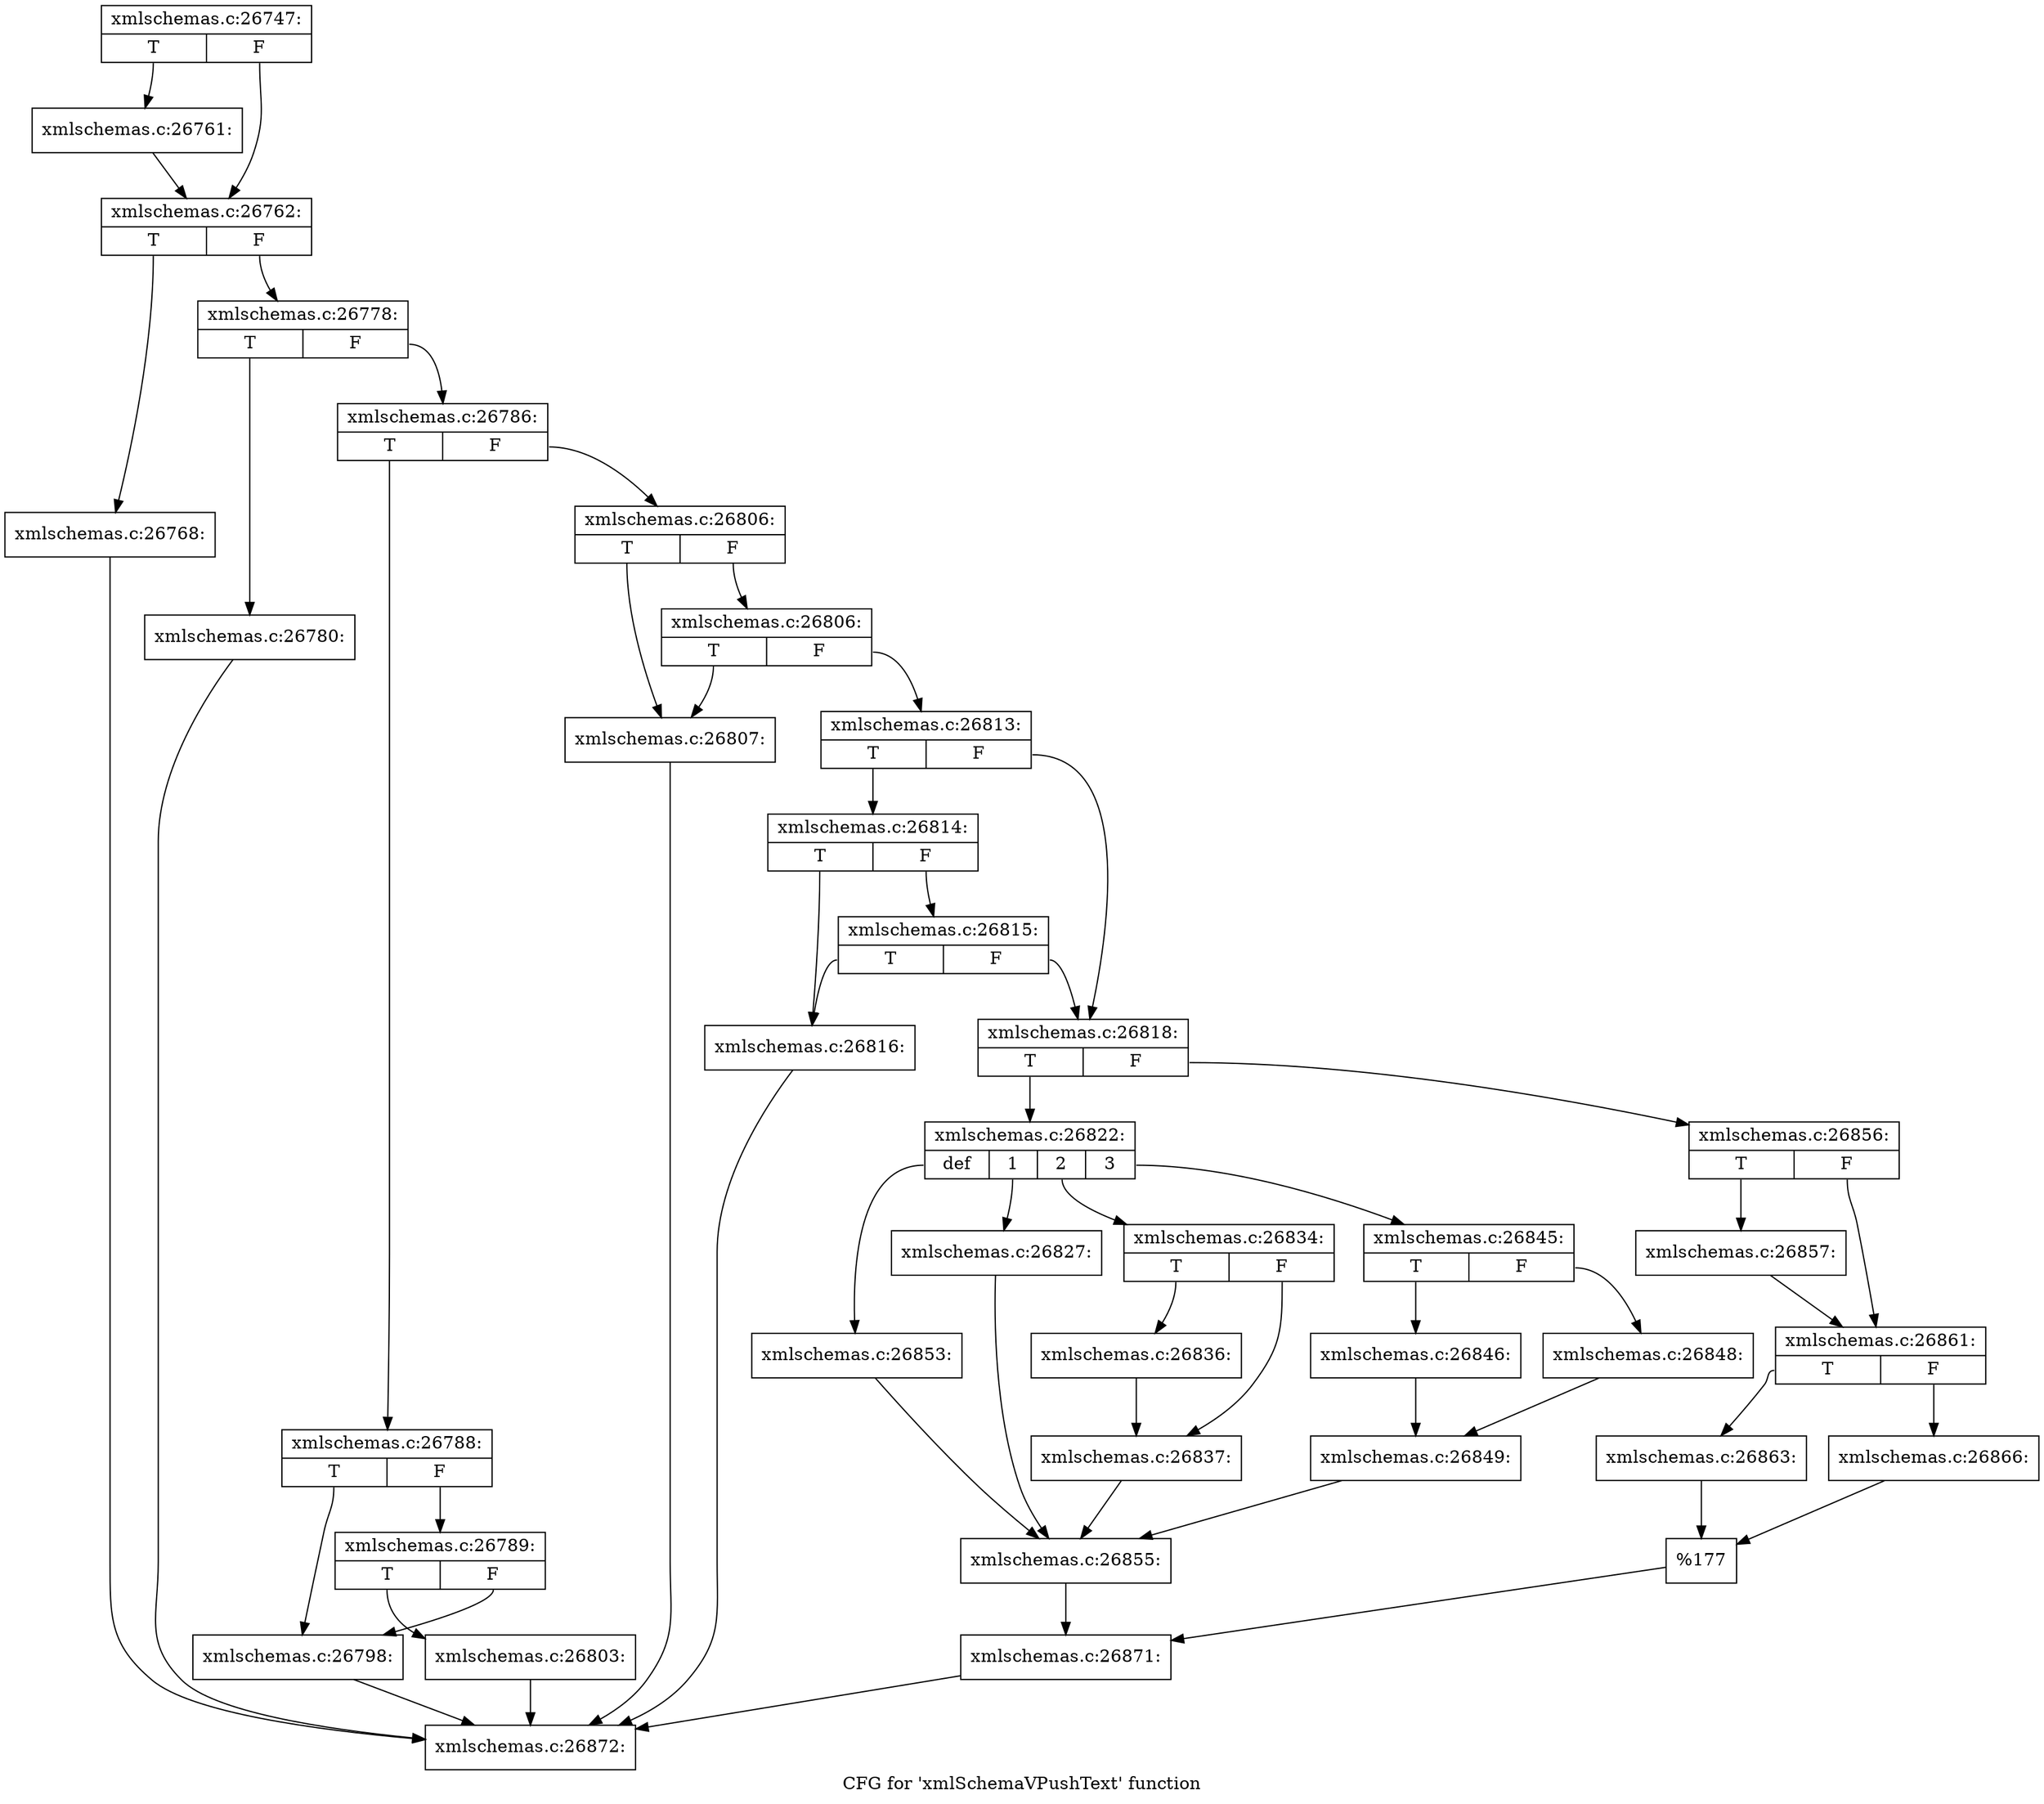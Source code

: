 digraph "CFG for 'xmlSchemaVPushText' function" {
	label="CFG for 'xmlSchemaVPushText' function";

	Node0x55d026872e20 [shape=record,label="{xmlschemas.c:26747:|{<s0>T|<s1>F}}"];
	Node0x55d026872e20:s0 -> Node0x55d026877780;
	Node0x55d026872e20:s1 -> Node0x55d0268777d0;
	Node0x55d026877780 [shape=record,label="{xmlschemas.c:26761:}"];
	Node0x55d026877780 -> Node0x55d0268777d0;
	Node0x55d0268777d0 [shape=record,label="{xmlschemas.c:26762:|{<s0>T|<s1>F}}"];
	Node0x55d0268777d0:s0 -> Node0x55d026877cf0;
	Node0x55d0268777d0:s1 -> Node0x55d026877d40;
	Node0x55d026877cf0 [shape=record,label="{xmlschemas.c:26768:}"];
	Node0x55d026877cf0 -> Node0x55d026872e70;
	Node0x55d026877d40 [shape=record,label="{xmlschemas.c:26778:|{<s0>T|<s1>F}}"];
	Node0x55d026877d40:s0 -> Node0x55d0268787a0;
	Node0x55d026877d40:s1 -> Node0x55d0268787f0;
	Node0x55d0268787a0 [shape=record,label="{xmlschemas.c:26780:}"];
	Node0x55d0268787a0 -> Node0x55d026872e70;
	Node0x55d0268787f0 [shape=record,label="{xmlschemas.c:26786:|{<s0>T|<s1>F}}"];
	Node0x55d0268787f0:s0 -> Node0x55d026879650;
	Node0x55d0268787f0:s1 -> Node0x55d0268796a0;
	Node0x55d026879650 [shape=record,label="{xmlschemas.c:26788:|{<s0>T|<s1>F}}"];
	Node0x55d026879650:s0 -> Node0x55d026879d60;
	Node0x55d026879650:s1 -> Node0x55d026879e00;
	Node0x55d026879e00 [shape=record,label="{xmlschemas.c:26789:|{<s0>T|<s1>F}}"];
	Node0x55d026879e00:s0 -> Node0x55d026879db0;
	Node0x55d026879e00:s1 -> Node0x55d026879d60;
	Node0x55d026879d60 [shape=record,label="{xmlschemas.c:26798:}"];
	Node0x55d026879d60 -> Node0x55d026872e70;
	Node0x55d026879db0 [shape=record,label="{xmlschemas.c:26803:}"];
	Node0x55d026879db0 -> Node0x55d026872e70;
	Node0x55d0268796a0 [shape=record,label="{xmlschemas.c:26806:|{<s0>T|<s1>F}}"];
	Node0x55d0268796a0:s0 -> Node0x55d02687aef0;
	Node0x55d0268796a0:s1 -> Node0x55d02687af90;
	Node0x55d02687af90 [shape=record,label="{xmlschemas.c:26806:|{<s0>T|<s1>F}}"];
	Node0x55d02687af90:s0 -> Node0x55d02687aef0;
	Node0x55d02687af90:s1 -> Node0x55d02687af40;
	Node0x55d02687aef0 [shape=record,label="{xmlschemas.c:26807:}"];
	Node0x55d02687aef0 -> Node0x55d026872e70;
	Node0x55d02687af40 [shape=record,label="{xmlschemas.c:26813:|{<s0>T|<s1>F}}"];
	Node0x55d02687af40:s0 -> Node0x55d02687b810;
	Node0x55d02687af40:s1 -> Node0x55d02687b7c0;
	Node0x55d02687b810 [shape=record,label="{xmlschemas.c:26814:|{<s0>T|<s1>F}}"];
	Node0x55d02687b810:s0 -> Node0x55d02687b770;
	Node0x55d02687b810:s1 -> Node0x55d02687be80;
	Node0x55d02687be80 [shape=record,label="{xmlschemas.c:26815:|{<s0>T|<s1>F}}"];
	Node0x55d02687be80:s0 -> Node0x55d02687b770;
	Node0x55d02687be80:s1 -> Node0x55d02687b7c0;
	Node0x55d02687b770 [shape=record,label="{xmlschemas.c:26816:}"];
	Node0x55d02687b770 -> Node0x55d026872e70;
	Node0x55d02687b7c0 [shape=record,label="{xmlschemas.c:26818:|{<s0>T|<s1>F}}"];
	Node0x55d02687b7c0:s0 -> Node0x55d02687cb00;
	Node0x55d02687b7c0:s1 -> Node0x55d02687cba0;
	Node0x55d02687cb00 [shape=record,label="{xmlschemas.c:26822:|{<s0>def|<s1>1|<s2>2|<s3>3}}"];
	Node0x55d02687cb00:s0 -> Node0x55d02687d1d0;
	Node0x55d02687cb00:s1 -> Node0x55d02687d510;
	Node0x55d02687cb00:s2 -> Node0x55d02687d9c0;
	Node0x55d02687cb00:s3 -> Node0x55d02687e870;
	Node0x55d02687d510 [shape=record,label="{xmlschemas.c:26827:}"];
	Node0x55d02687d510 -> Node0x55d02687d150;
	Node0x55d02687d9c0 [shape=record,label="{xmlschemas.c:26834:|{<s0>T|<s1>F}}"];
	Node0x55d02687d9c0:s0 -> Node0x55d02687de80;
	Node0x55d02687d9c0:s1 -> Node0x55d02687ded0;
	Node0x55d02687de80 [shape=record,label="{xmlschemas.c:26836:}"];
	Node0x55d02687de80 -> Node0x55d02687ded0;
	Node0x55d02687ded0 [shape=record,label="{xmlschemas.c:26837:}"];
	Node0x55d02687ded0 -> Node0x55d02687d150;
	Node0x55d02687e870 [shape=record,label="{xmlschemas.c:26845:|{<s0>T|<s1>F}}"];
	Node0x55d02687e870:s0 -> Node0x55d02687e920;
	Node0x55d02687e870:s1 -> Node0x55d02687e9c0;
	Node0x55d02687e920 [shape=record,label="{xmlschemas.c:26846:}"];
	Node0x55d02687e920 -> Node0x55d02687e970;
	Node0x55d02687e9c0 [shape=record,label="{xmlschemas.c:26848:}"];
	Node0x55d02687e9c0 -> Node0x55d02687e970;
	Node0x55d02687e970 [shape=record,label="{xmlschemas.c:26849:}"];
	Node0x55d02687e970 -> Node0x55d02687d150;
	Node0x55d02687d1d0 [shape=record,label="{xmlschemas.c:26853:}"];
	Node0x55d02687d1d0 -> Node0x55d02687d150;
	Node0x55d02687d150 [shape=record,label="{xmlschemas.c:26855:}"];
	Node0x55d02687d150 -> Node0x55d02687cb50;
	Node0x55d02687cba0 [shape=record,label="{xmlschemas.c:26856:|{<s0>T|<s1>F}}"];
	Node0x55d02687cba0:s0 -> Node0x55d02687fef0;
	Node0x55d02687cba0:s1 -> Node0x55d02687ff40;
	Node0x55d02687fef0 [shape=record,label="{xmlschemas.c:26857:}"];
	Node0x55d02687fef0 -> Node0x55d02687ff40;
	Node0x55d02687ff40 [shape=record,label="{xmlschemas.c:26861:|{<s0>T|<s1>F}}"];
	Node0x55d02687ff40:s0 -> Node0x55d026880e30;
	Node0x55d02687ff40:s1 -> Node0x55d026880ed0;
	Node0x55d026880e30 [shape=record,label="{xmlschemas.c:26863:}"];
	Node0x55d026880e30 -> Node0x55d026880e80;
	Node0x55d026880ed0 [shape=record,label="{xmlschemas.c:26866:}"];
	Node0x55d026880ed0 -> Node0x55d026880e80;
	Node0x55d026880e80 [shape=record,label="{%177}"];
	Node0x55d026880e80 -> Node0x55d02687cb50;
	Node0x55d02687cb50 [shape=record,label="{xmlschemas.c:26871:}"];
	Node0x55d02687cb50 -> Node0x55d026872e70;
	Node0x55d026872e70 [shape=record,label="{xmlschemas.c:26872:}"];
}
